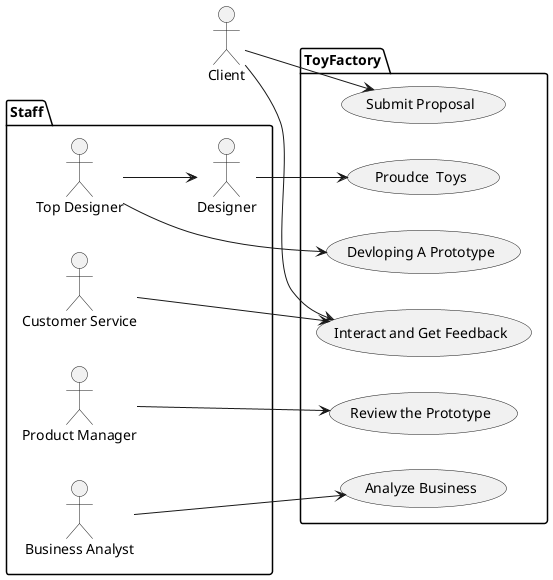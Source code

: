 @startuml
left to right direction

actor Client as cl

package Staff {
  actor "Product Manager" as m
  actor Designer as d
  actor "Top Designer" as topd
  actor "Customer Service" as cs
  actor "Business Analyst" as bsa
}
package ToyFactory {
  usecase "Submit Proposal" as u_sp

  usecase "Devloping A Prototype" as u_dp

  usecase "Review the Prototype" as u_rp

  usecase "Proudce  Toys" as u_pt

  usecase "Interact and Get Feedback" as u_gf

  usecase "Analyze Business" as u_ab
  
}
topd --> d
cl --> u_sp
topd --> u_dp
m --> u_rp
d --> u_pt

cl --> u_gf
cs --> u_gf

bsa --> u_ab
@enduml
